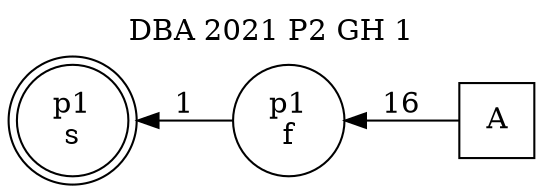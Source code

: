 digraph DBA_2021_P2_GH_1_LOW {
labelloc="tl"
label= " DBA 2021 P2 GH 1 "
rankdir="RL";
graph [ size=" 10 , 10 !"]

"A" [shape="square" label="A"]
"p1_f" [shape="circle" label="p1
f"]
"p1_s" [shape="doublecircle" label="p1
s"]
"A" -> "p1_f" [ label=16]
"p1_f" -> "p1_s" [ label=1]
}
